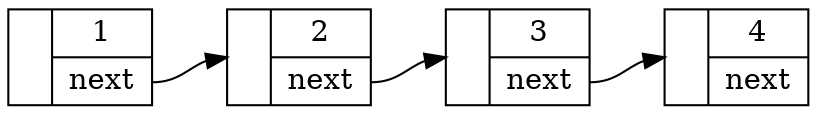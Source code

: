 digraph structs {
    nodesep=.05;
    rankdir=LR;
    
    node [shape=record, width = .5];
    node1 [label="{<m> |{<d> 1 |<n> next }}"];
    node2 [label="{<m> |{<d> 2 |<n> next }}"];
    node3 [label="{<m> |{<d> 3 |<n> next }}"];
    node4 [label="{<m> |{<d> 4 |<n> next }}"];

    node1 -> node2 [ style = invis, weight= 10 ];
    node2 -> node3 [ style = invis, weight= 10 ];
    node3 -> node4 [ style = invis, weight= 10 ];

    node1:n -> node2:m;
    node2:n -> node3:m;
    node3:n -> node4:m;
}
